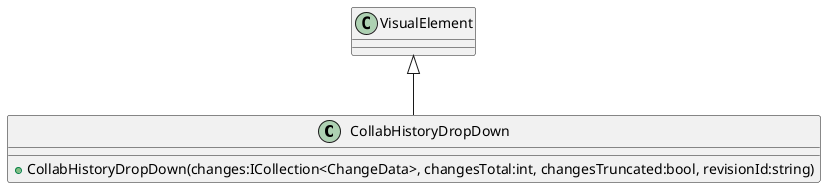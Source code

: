 @startuml
class CollabHistoryDropDown {
    + CollabHistoryDropDown(changes:ICollection<ChangeData>, changesTotal:int, changesTruncated:bool, revisionId:string)
}
VisualElement <|-- CollabHistoryDropDown
@enduml
